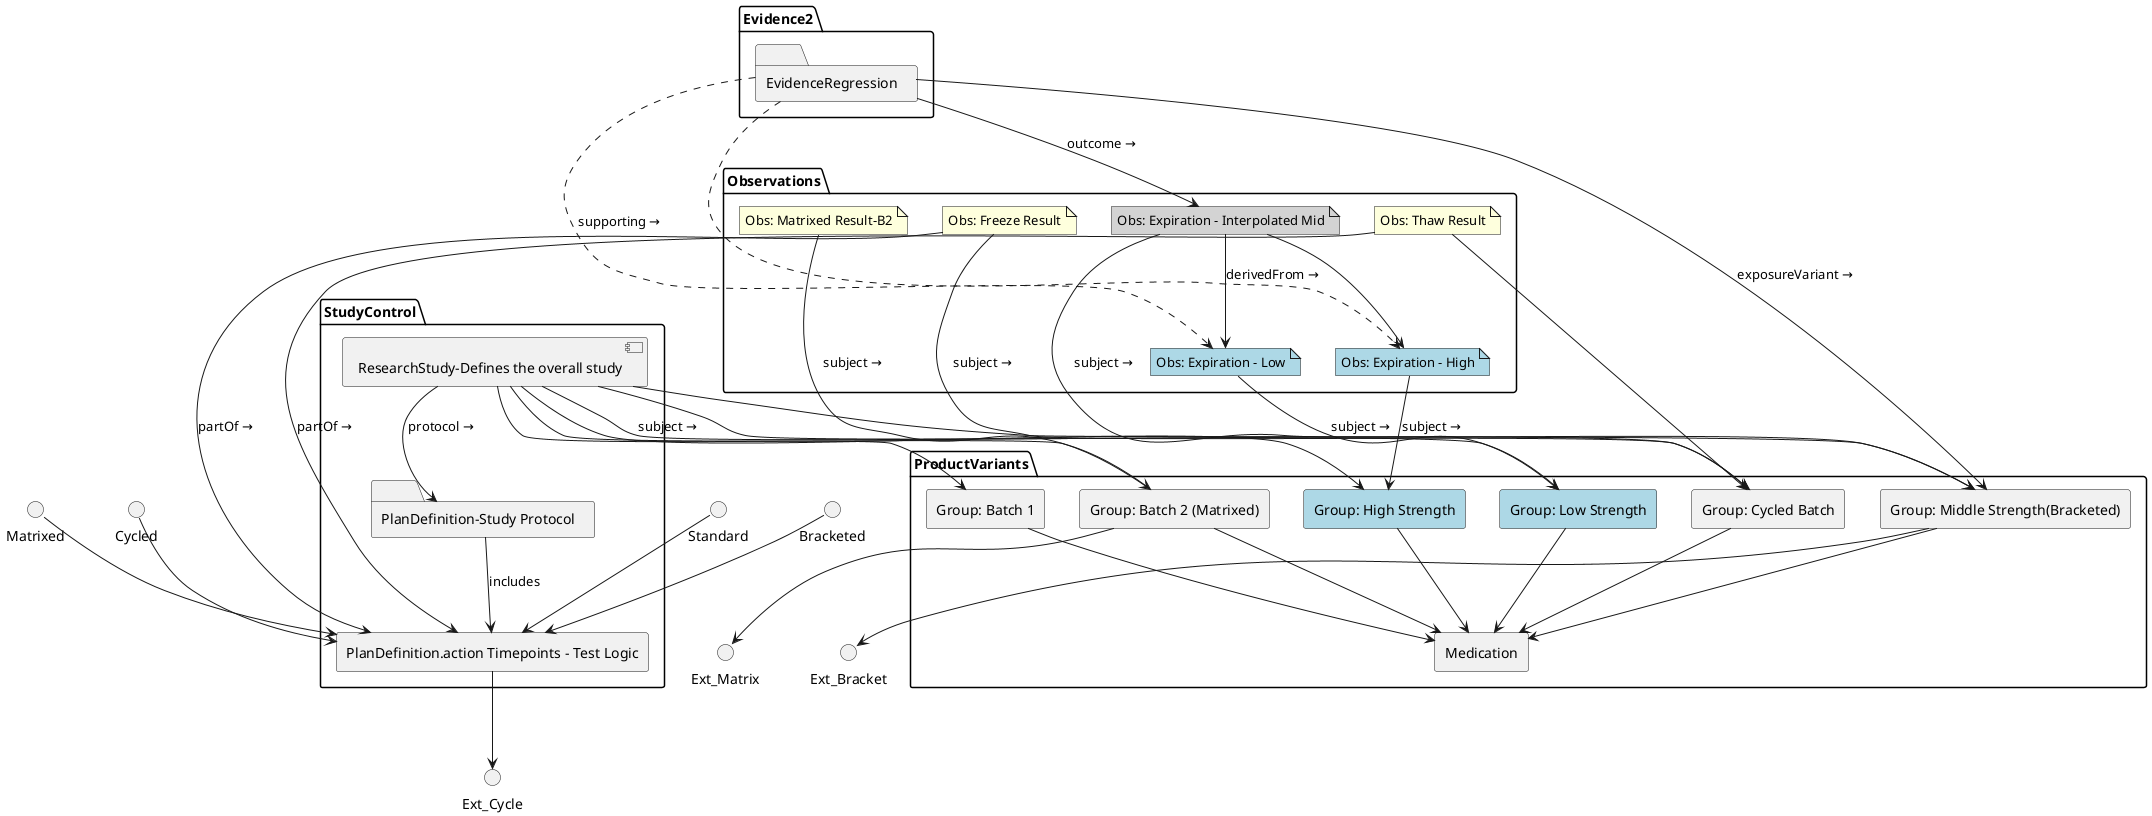 
@startuml

package "StudyControl" {
    component "ResearchStudy-Defines the overall study" as RS
    folder "PlanDefinition-Study Protocol" as PD
    rectangle "PlanDefinition.action Timepoints - Test Logic" as Action
}

package "ProductVariants" {
    rectangle "Group: Low Strength" as G_Low #LightBlue
    rectangle "Group: Middle Strength(Bracketed)" as G_Mid
    rectangle "Group: High Strength" as G_High #LightBlue
    rectangle "Group: Batch 1" as G_B1
    rectangle "Group: Batch 2 (Matrixed)" as G_B2
    rectangle "Group: Cycled Batch" as G_Cycle
    rectangle "Medication" as Med
}

package "Observations" {
    note "Obs: Expiration - Low" as Obs_Low #LightBlue
    note "Obs: Expiration - High" as Obs_High #LightBlue
    note "Obs: Expiration - Interpolated Mid" as Obs_Mid #LightGrey
    note "Obs: Matrixed Result-B2" as Obs_Matrix
    note "Obs: Freeze Result" as Obs_Freeze
    note "Obs: Thaw Result" as Obs_Thaw
}

package "Evidence2" {
    folder "EvidenceRegression" as Evidence
}



' Relationships
RS --> PD : protocol →
PD --> Action : includes

' Study Types reference Action
Standard --> Action
Bracketed --> Action
Matrixed --> Action
Cycled --> Action

' ResearchStudy includes Groups
RS --> G_Low : subject →
RS --> G_Mid
RS --> G_High
RS --> G_B1
RS --> G_B2
RS --> G_Cycle

' Medication referenced
G_Low --> Med
G_Mid --> Med
G_High --> Med
G_B1 --> Med
G_B2 --> Med
G_Cycle --> Med

' Bracketed middle group marked untested
G_Mid --> Ext_Bracket

' Observations for tested groups
Obs_Low --> G_Low : subject →
Obs_High --> G_High : subject →
Obs_Matrix --> G_B2 : subject →
Obs_Freeze --> G_Cycle : subject →
Obs_Thaw --> G_Cycle

' Interpolated result
Obs_Mid --> G_Mid : subject →
Obs_Mid --> Obs_Low : derivedFrom →
Obs_Mid --> Obs_High

' Matrixing type
G_B2 --> Ext_Matrix

' Cycled type
Action --> Ext_Cycle
Obs_Freeze --> Action : partOf →
Obs_Thaw --> Action : partOf →

' Evidence supports interpolated result
Evidence --> Obs_Mid : outcome →
Evidence --> G_Mid : exposureVariant →
Evidence ..> Obs_Low : supporting →
Evidence ..> Obs_High

@enduml

